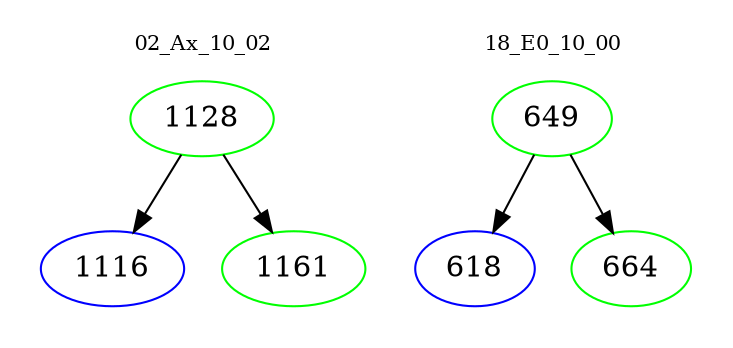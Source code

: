 digraph{
subgraph cluster_0 {
color = white
label = "02_Ax_10_02";
fontsize=10;
T0_1128 [label="1128", color="green"]
T0_1128 -> T0_1116 [color="black"]
T0_1116 [label="1116", color="blue"]
T0_1128 -> T0_1161 [color="black"]
T0_1161 [label="1161", color="green"]
}
subgraph cluster_1 {
color = white
label = "18_E0_10_00";
fontsize=10;
T1_649 [label="649", color="green"]
T1_649 -> T1_618 [color="black"]
T1_618 [label="618", color="blue"]
T1_649 -> T1_664 [color="black"]
T1_664 [label="664", color="green"]
}
}
